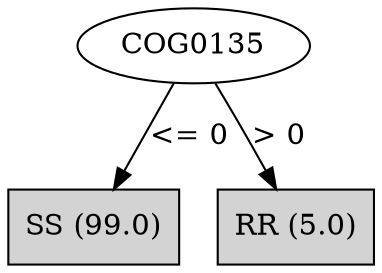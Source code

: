 digraph J48Tree {
N0 [label="COG0135" ]
N0->N1 [label="<= 0"]
N1 [label="SS (99.0)" shape=box style=filled ]
N0->N2 [label="> 0"]
N2 [label="RR (5.0)" shape=box style=filled ]
}

